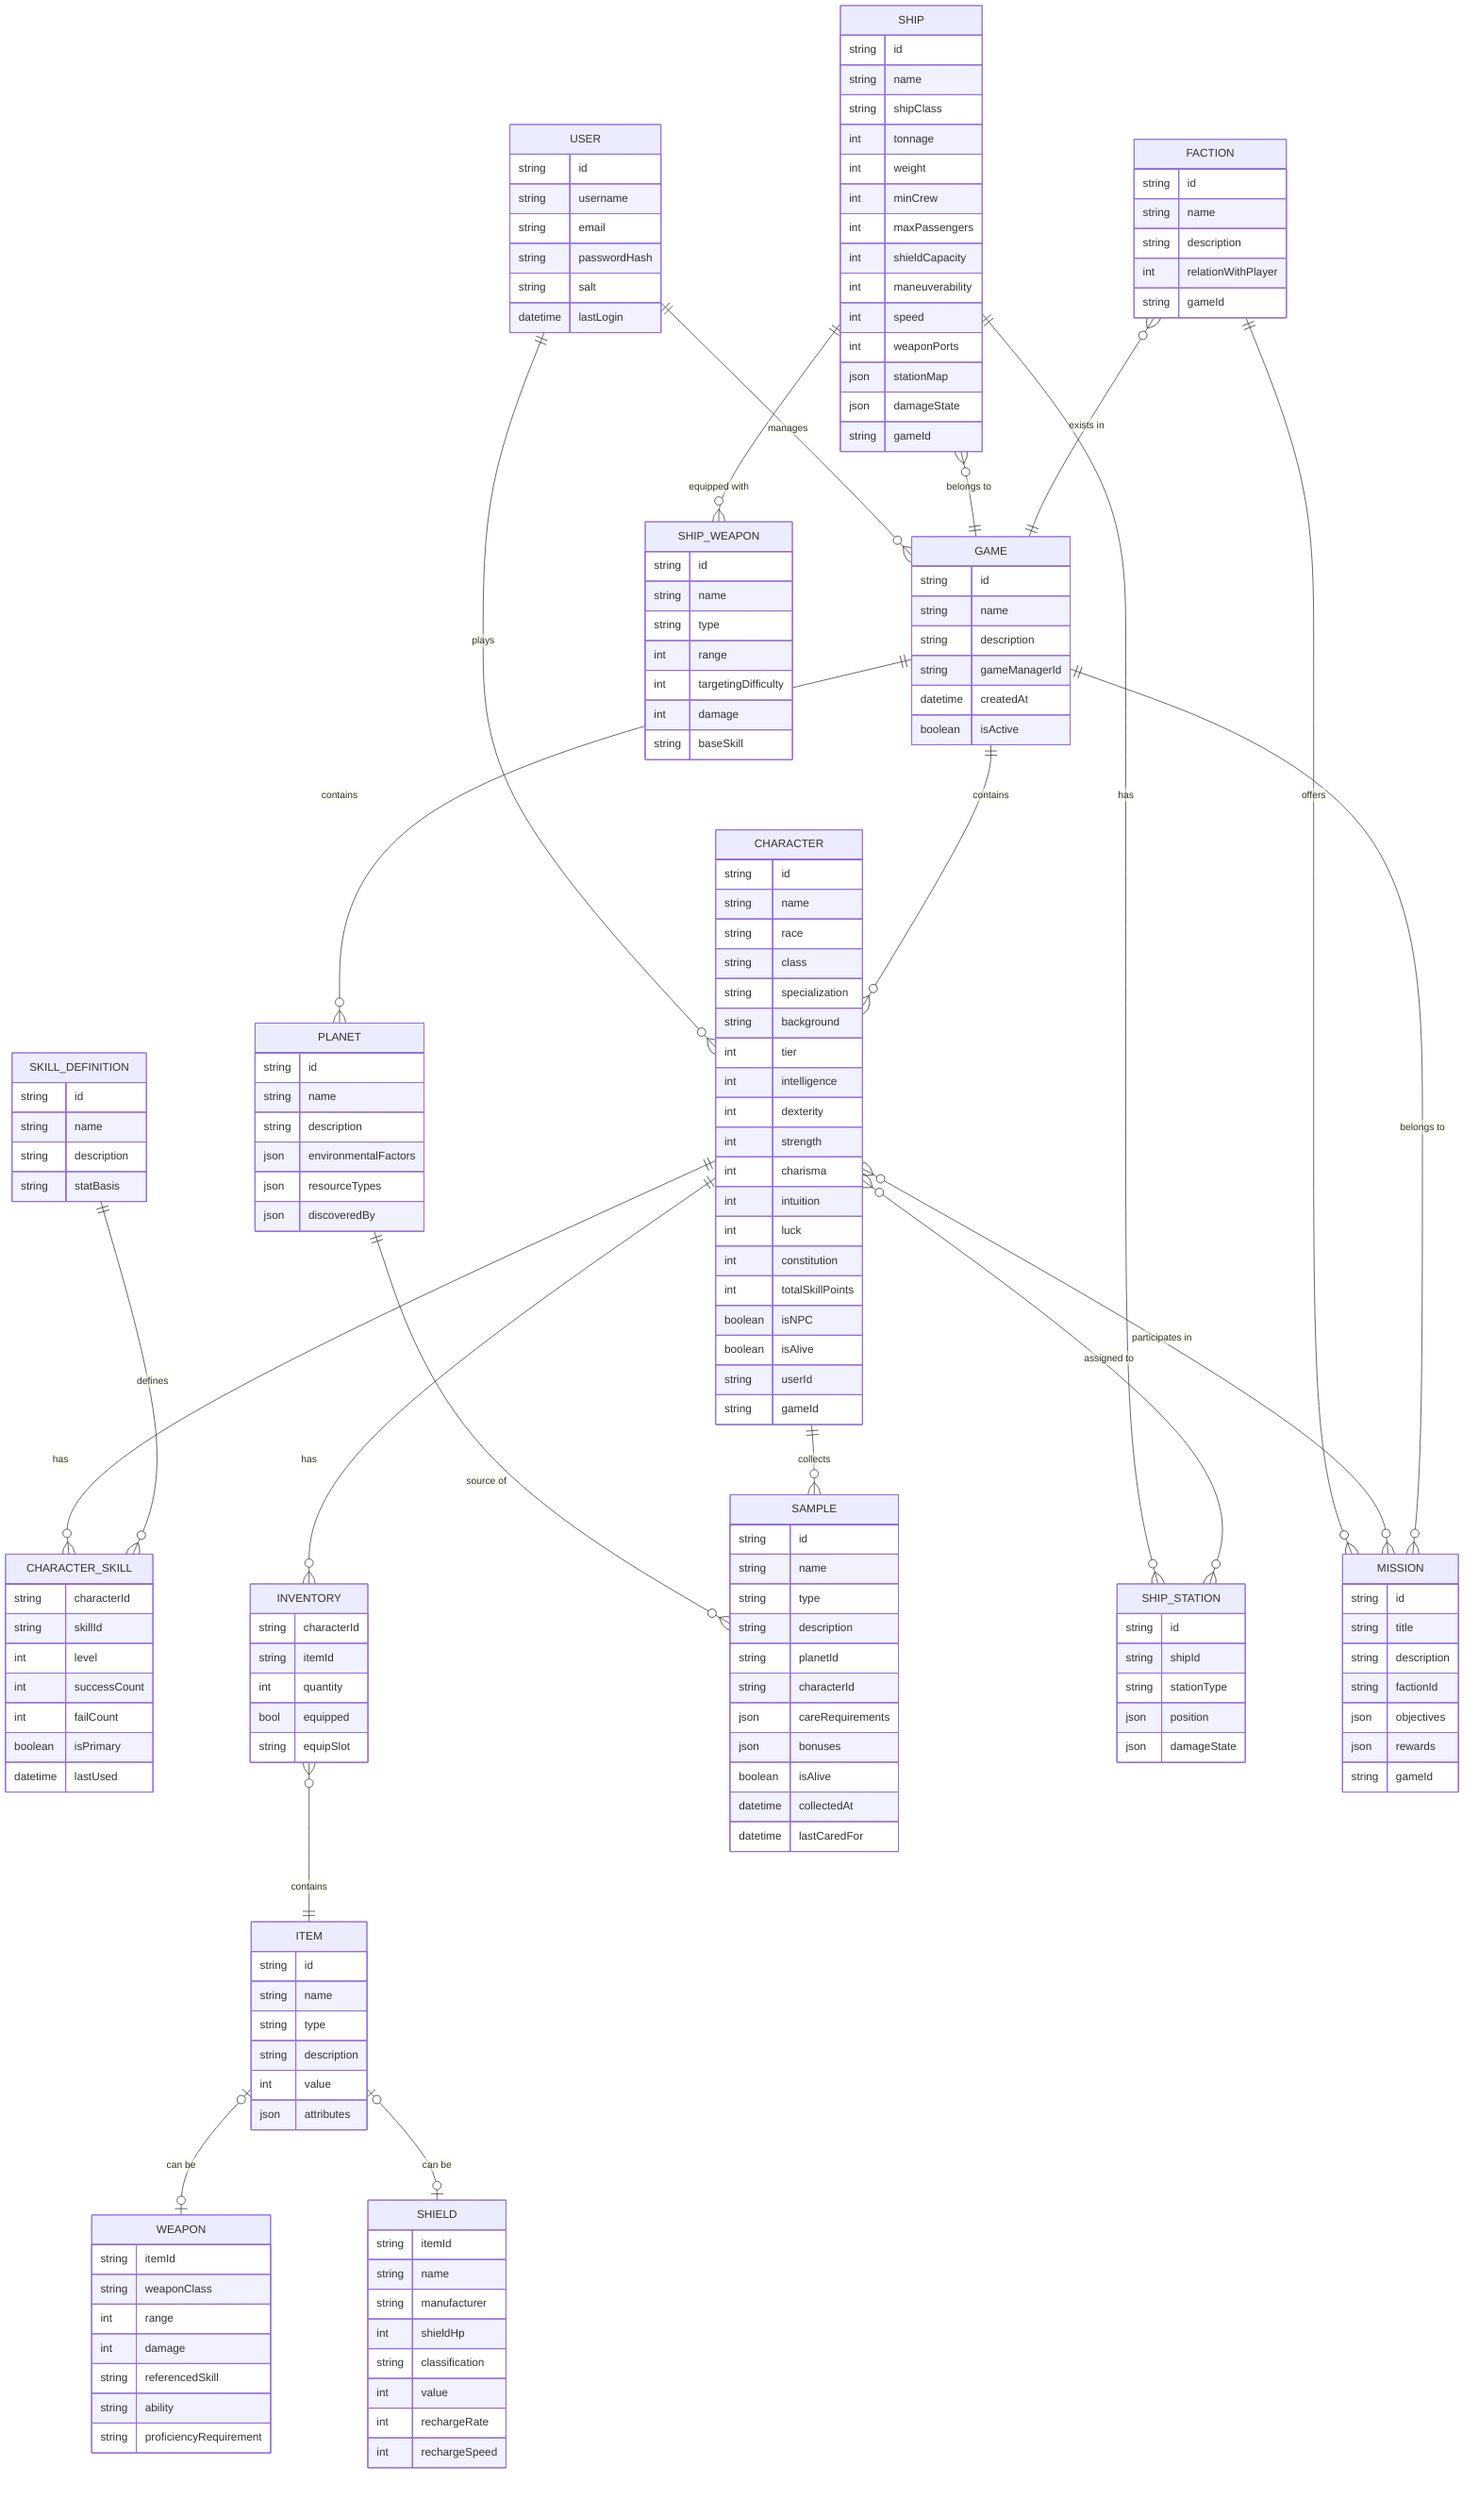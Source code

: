 erDiagram
    USER {
        string id
        string username
        string email
        string passwordHash
        string salt
        datetime lastLogin
    }
    
    GAME {
        string id
        string name
        string description
        string gameManagerId
        datetime createdAt
        boolean isActive
    }
    
    CHARACTER {
        string id
        string name
        string race
        string class
        string specialization
        string background
        int tier
        int intelligence
        int dexterity
        int strength
        int charisma
        int intuition
        int luck
        int constitution
        int totalSkillPoints
        boolean isNPC
        boolean isAlive
        string userId
        string gameId
    }
    
    SKILL_DEFINITION {
        string id
        string name
        string description
        string statBasis
    }
    
    CHARACTER_SKILL {
        string characterId
        string skillId
        int level
        int successCount
        int failCount
        boolean isPrimary
        datetime lastUsed
    }
    
    INVENTORY {
        string characterId
        string itemId
        int quantity
        bool equipped
        string equipSlot
    }
    
    ITEM {
        string id
        string name
        string type
        string description
        int value
        json attributes
    }
    
    WEAPON {
        string itemId
        string weaponClass
        int range
        int damage
        string referencedSkill
        string ability
        string proficiencyRequirement
    }
    
    SHIELD {
        string itemId
        string name
        string manufacturer
        int shieldHp
        string classification
        int value
        int rechargeRate
        int rechargeSpeed
    }
    
    SAMPLE {
        string id
        string name
        string type
        string description
        string planetId
        string characterId
        json careRequirements
        json bonuses
        boolean isAlive
        datetime collectedAt
        datetime lastCaredFor
    }
    
    PLANET {
        string id
        string name
        string description
        json environmentalFactors
        json resourceTypes
        json discoveredBy
    }
    
    SHIP {
        string id
        string name
        string shipClass
        int tonnage
        int weight
        int minCrew
        int maxPassengers
        int shieldCapacity
        int maneuverability
        int speed
        int weaponPorts
        json stationMap
        json damageState
        string gameId
    }
    
    SHIP_STATION {
        string id
        string shipId
        string stationType
        json position
        json damageState
    }
    
    SHIP_WEAPON {
        string id
        string name
        string type
        int range
        int targetingDifficulty
        int damage
        string baseSkill
    }
    
    FACTION {
        string id
        string name
        string description
        int relationWithPlayer
        string gameId
    }
    
    MISSION {
        string id
        string title
        string description
        string factionId
        json objectives
        json rewards
        string gameId
    }
    
    USER ||--o{ GAME : "manages"
    USER ||--o{ CHARACTER : "plays"
    GAME ||--o{ CHARACTER : "contains"
    CHARACTER ||--o{ CHARACTER_SKILL : "has"
    SKILL_DEFINITION ||--o{ CHARACTER_SKILL : "defines"
    CHARACTER ||--o{ INVENTORY : "has"
    INVENTORY }o--|| ITEM : "contains"
    ITEM |o--o| WEAPON : "can be"
    ITEM |o--o| SHIELD : "can be"
    SHIP ||--o{ SHIP_STATION : "has"
    SHIP ||--o{ SHIP_WEAPON : "equipped with"
    CHARACTER }o--o{ SHIP_STATION : "assigned to"
    SHIP }o--|| GAME : "belongs to"
    FACTION ||--o{ MISSION : "offers"
    FACTION }o--|| GAME : "exists in"
    MISSION }o--|| GAME : "belongs to"
    CHARACTER }o--o{ MISSION : "participates in"
    PLANET ||--o{ SAMPLE : "source of"
    CHARACTER ||--o{ SAMPLE : "collects"
    GAME ||--o{ PLANET : "contains"